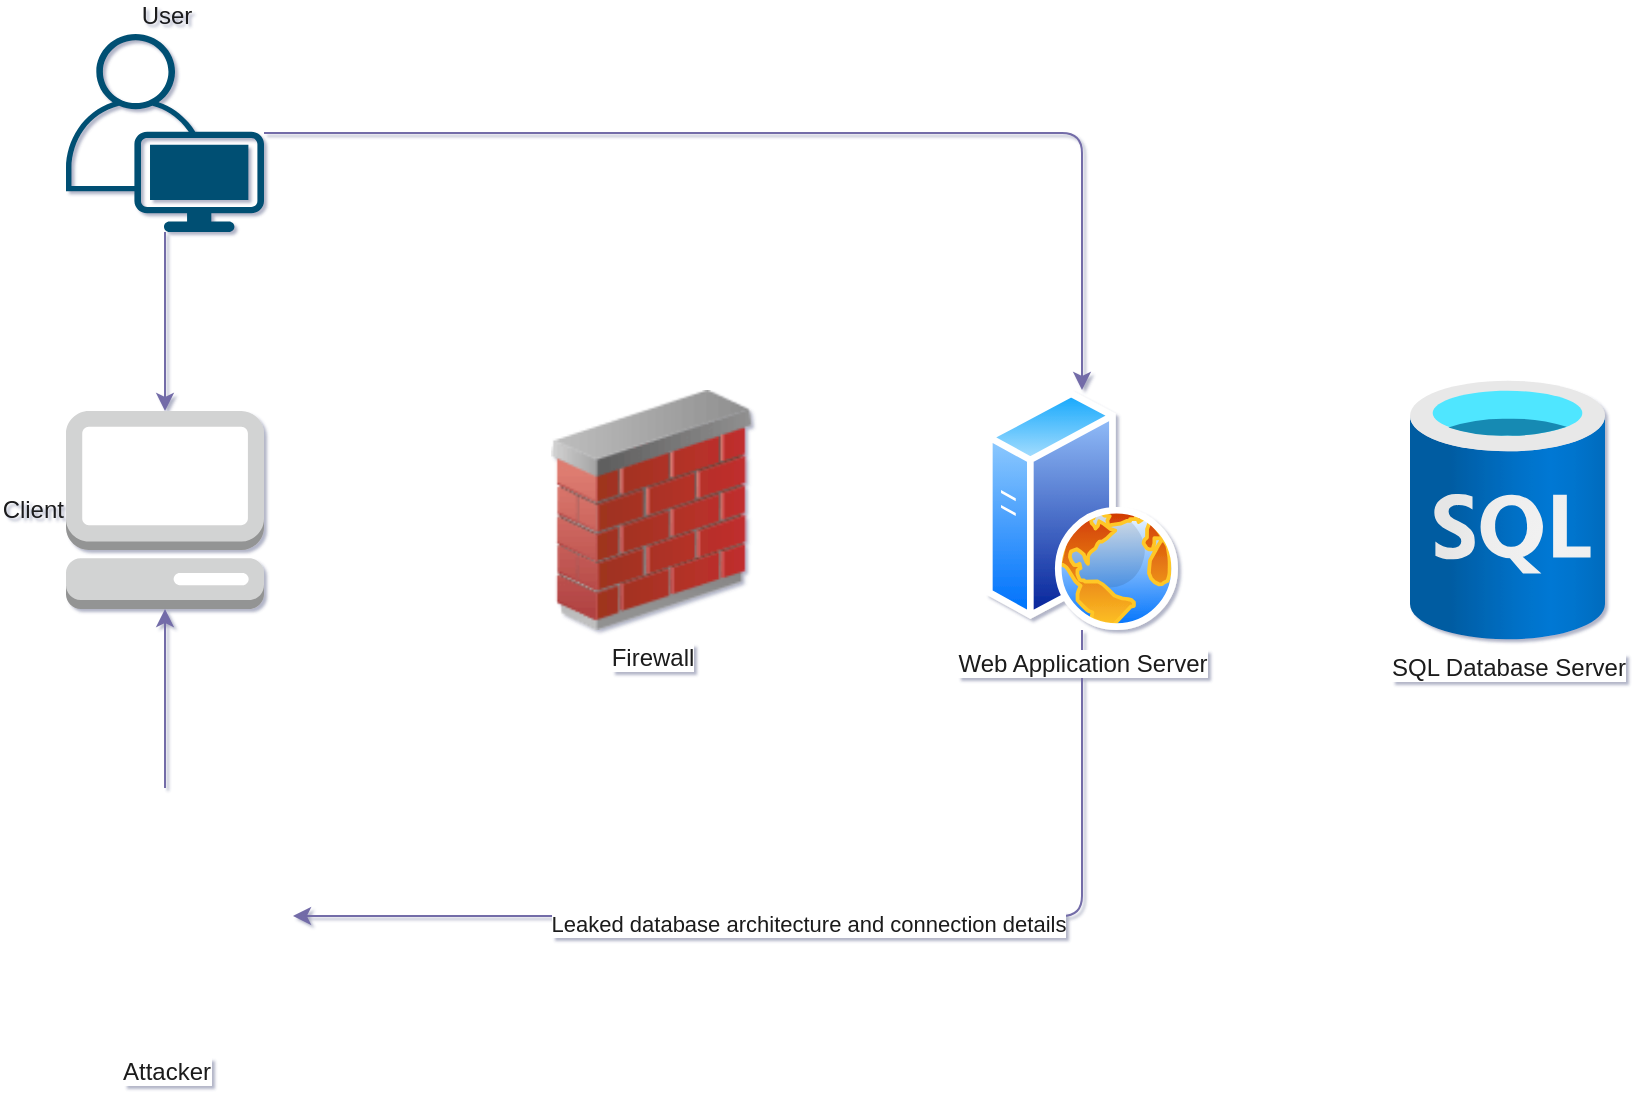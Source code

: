 <mxfile version="14.6.11" type="github">
  <diagram id="7gcUSTIZ7YSJ5vT40chW" name="Page-1">
    <mxGraphModel dx="1422" dy="762" grid="0" gridSize="10" guides="1" tooltips="1" connect="1" arrows="1" fold="1" page="1" pageScale="1" pageWidth="1100" pageHeight="850" math="0" shadow="1">
      <root>
        <mxCell id="0" />
        <mxCell id="1" parent="0" />
        <mxCell id="znl-4AqAwqSY6YVXTJ4J-1" value="SQL Database Server" style="aspect=fixed;html=1;points=[];align=center;image;fontSize=12;image=img/lib/azure2/databases/SQL_Database.svg;fillColor=#5D7F99;strokeColor=#D0CEE2;fontColor=#1A1A1A;rounded=1;verticalAlign=top;" vertex="1" parent="1">
          <mxGeometry x="844" y="337" width="97.5" height="130" as="geometry" />
        </mxCell>
        <mxCell id="znl-4AqAwqSY6YVXTJ4J-11" value="Firewall" style="image;html=1;image=img/lib/clip_art/networking/Firewall_02_128x128.png;rounded=1;sketch=0;fontColor=#1A1A1A;strokeColor=#D0CEE2;fillColor=#5D7F99;verticalAlign=top;" vertex="1" parent="1">
          <mxGeometry x="405" y="342" width="120" height="120" as="geometry" />
        </mxCell>
        <mxCell id="znl-4AqAwqSY6YVXTJ4J-26" value="" style="edgeStyle=orthogonalEdgeStyle;curved=0;rounded=1;sketch=0;orthogonalLoop=1;jettySize=auto;html=1;fontColor=#1A1A1A;strokeColor=#736CA8;" edge="1" parent="1" source="znl-4AqAwqSY6YVXTJ4J-13" target="znl-4AqAwqSY6YVXTJ4J-20">
          <mxGeometry relative="1" as="geometry">
            <Array as="points">
              <mxPoint x="680" y="605" />
            </Array>
          </mxGeometry>
        </mxCell>
        <mxCell id="znl-4AqAwqSY6YVXTJ4J-29" value="Leaked database architecture and connection details" style="edgeLabel;html=1;align=center;verticalAlign=middle;resizable=0;points=[];fontColor=#1A1A1A;" vertex="1" connectable="0" parent="znl-4AqAwqSY6YVXTJ4J-26">
          <mxGeometry x="0.042" y="4" relative="1" as="geometry">
            <mxPoint as="offset" />
          </mxGeometry>
        </mxCell>
        <mxCell id="znl-4AqAwqSY6YVXTJ4J-13" value="Web Application Server" style="aspect=fixed;perimeter=ellipsePerimeter;html=1;align=center;shadow=0;dashed=0;spacingTop=3;image;image=img/lib/active_directory/web_server.svg;rounded=1;sketch=0;fontColor=#1A1A1A;strokeColor=#D0CEE2;fillColor=#5D7F99;verticalAlign=top;" vertex="1" parent="1">
          <mxGeometry x="632" y="342" width="96" height="120" as="geometry" />
        </mxCell>
        <mxCell id="znl-4AqAwqSY6YVXTJ4J-14" value="Client" style="outlineConnect=0;dashed=0;verticalLabelPosition=middle;verticalAlign=middle;align=right;html=1;shape=mxgraph.aws3.management_console;fillColor=#D2D3D3;gradientColor=none;rounded=1;sketch=0;fontColor=#1A1A1A;strokeColor=#D0CEE2;labelPosition=left;" vertex="1" parent="1">
          <mxGeometry x="172" y="352.5" width="99" height="99" as="geometry" />
        </mxCell>
        <mxCell id="znl-4AqAwqSY6YVXTJ4J-21" value="" style="edgeStyle=orthogonalEdgeStyle;curved=0;rounded=1;sketch=0;orthogonalLoop=1;jettySize=auto;html=1;fontColor=#1A1A1A;strokeColor=#736CA8;" edge="1" parent="1" source="znl-4AqAwqSY6YVXTJ4J-19" target="znl-4AqAwqSY6YVXTJ4J-14">
          <mxGeometry relative="1" as="geometry" />
        </mxCell>
        <mxCell id="znl-4AqAwqSY6YVXTJ4J-24" value="" style="edgeStyle=orthogonalEdgeStyle;curved=0;rounded=1;sketch=0;orthogonalLoop=1;jettySize=auto;html=1;fontColor=#1A1A1A;strokeColor=#736CA8;" edge="1" parent="1" source="znl-4AqAwqSY6YVXTJ4J-19" target="znl-4AqAwqSY6YVXTJ4J-13">
          <mxGeometry relative="1" as="geometry" />
        </mxCell>
        <mxCell id="znl-4AqAwqSY6YVXTJ4J-19" value="User" style="points=[[0.35,0,0],[0.98,0.51,0],[1,0.71,0],[0.67,1,0],[0,0.795,0],[0,0.65,0]];verticalLabelPosition=top;html=1;verticalAlign=bottom;aspect=fixed;align=center;pointerEvents=1;shape=mxgraph.cisco19.user;fillColor=#005073;strokeColor=none;rounded=1;sketch=0;fontColor=#1A1A1A;labelPosition=center;" vertex="1" parent="1">
          <mxGeometry x="172" y="164" width="99" height="99" as="geometry" />
        </mxCell>
        <mxCell id="znl-4AqAwqSY6YVXTJ4J-22" value="" style="edgeStyle=orthogonalEdgeStyle;curved=0;rounded=1;sketch=0;orthogonalLoop=1;jettySize=auto;html=1;fontColor=#1A1A1A;strokeColor=#736CA8;" edge="1" parent="1" source="znl-4AqAwqSY6YVXTJ4J-20" target="znl-4AqAwqSY6YVXTJ4J-14">
          <mxGeometry relative="1" as="geometry" />
        </mxCell>
        <mxCell id="znl-4AqAwqSY6YVXTJ4J-20" value="Attacker" style="shape=image;html=1;verticalAlign=top;verticalLabelPosition=bottom;labelBackgroundColor=#ffffff;imageAspect=0;aspect=fixed;image=https://cdn0.iconfinder.com/data/icons/kameleon-free-pack-rounded/110/Hacker-128.png;rounded=1;sketch=0;fontColor=#1A1A1A;strokeColor=#D0CEE2;fillColor=#5D7F99;" vertex="1" parent="1">
          <mxGeometry x="157.5" y="541" width="128" height="128" as="geometry" />
        </mxCell>
        <mxCell id="znl-4AqAwqSY6YVXTJ4J-23" value="" style="shape=waypoint;sketch=0;size=6;pointerEvents=1;points=[];fillColor=#005073;resizable=0;rotatable=0;perimeter=centerPerimeter;snapToPoint=1;rounded=1;fontColor=#1A1A1A;verticalAlign=top;strokeColor=none;" vertex="1" parent="1">
          <mxGeometry x="665" y="317" width="40" height="40" as="geometry" />
        </mxCell>
      </root>
    </mxGraphModel>
  </diagram>
</mxfile>
